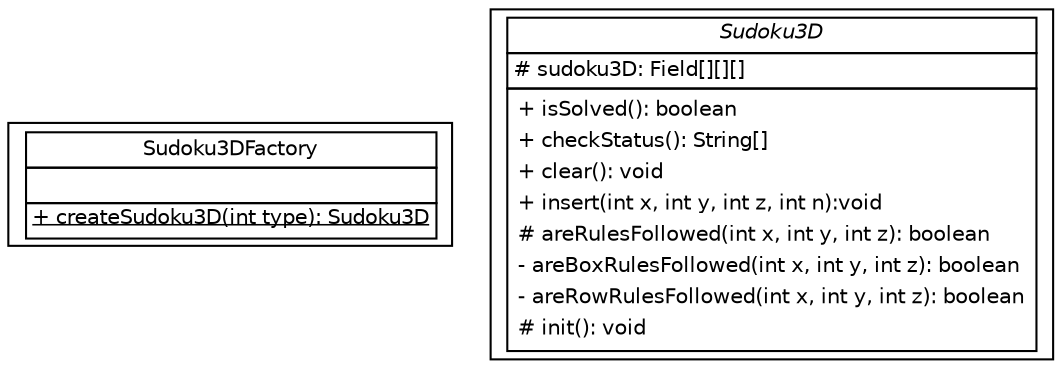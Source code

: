digraph G {
    fontname = "Bitstream Vera Sans"
    fontsize = 8

    node [
        fontname = "Bitstream Vera Sans"
        fontsize = 10
        shape = "record"
    ]

    edge [
        fontname = "Bitstream Vera Sans"
        fontsize = 10
    ]

    subgraph packagemodel{

        sudoku3dfactory [
            label =
            <<table border="0" cellspacing="0" cellborder="1">
                <tr>
                    <td>Sudoku3DFactory</td>
                </tr>
                <tr>
                    <td>
                    </td>
                </tr>
                <tr>
                    <td><u>+ createSudoku3D(int type): Sudoku3D</u></td>
                </tr>
            </table>>
        ]

        sudoku3d [
            label =
            <<table border="0" cellspacing="0" cellborder="1">
                <tr>
                    <td><i>Sudoku3D</i></td>
                </tr>
                <tr>
                    <td align="left"># sudoku3D: Field[][][]</td>
                </tr>
                <tr>
                    <td>
                        <table border="0" cellspacing="0" cellborder="0">
                            <tr><td align="left">+ isSolved(): boolean</td></tr>
                            <tr><td align="left">+ checkStatus(): String[]</td></tr>
                            <tr><td align="left">+ clear(): void</td></tr>
                            <tr><td align="left">+ insert(int x, int y, int z, int n):void</td></tr>
                            <tr><td align="left"># areRulesFollowed(int x, int y, int z): boolean</td></tr>
                            <tr><td align="left">- areBoxRulesFollowed(int x, int y, int z): boolean</td></tr>
                            <tr><td align="left">- areRowRulesFollowed(int x, int y, int z): boolean</td></tr>
                            <tr><td align="left"># init(): void</td></tr>
                        </table>
                    </td>
                </tr>
            </table>>
        ]

    }
}
